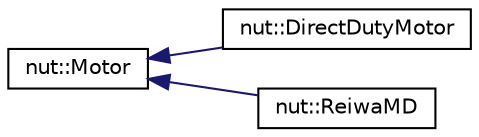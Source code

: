 digraph "クラス階層図"
{
 // LATEX_PDF_SIZE
  edge [fontname="Helvetica",fontsize="10",labelfontname="Helvetica",labelfontsize="10"];
  node [fontname="Helvetica",fontsize="10",shape=record];
  rankdir="LR";
  Node0 [label="nut::Motor",height=0.2,width=0.4,color="black", fillcolor="white", style="filled",URL="$d5/da2/classnut_1_1_motor.html",tooltip="モータ制御基底純粋仮想クラス"];
  Node0 -> Node1 [dir="back",color="midnightblue",fontsize="10",style="solid",fontname="Helvetica"];
  Node1 [label="nut::DirectDutyMotor",height=0.2,width=0.4,color="black", fillcolor="white", style="filled",URL="$db/d01/classnut_1_1_direct_duty_motor.html",tooltip="Duty制御のモータクラス"];
  Node0 -> Node2 [dir="back",color="midnightblue",fontsize="10",style="solid",fontname="Helvetica"];
  Node2 [label="nut::ReiwaMD",height=0.2,width=0.4,color="black", fillcolor="white", style="filled",URL="$df/da1/classnut_1_1_reiwa_m_d.html",tooltip="令和MDクラス"];
}

